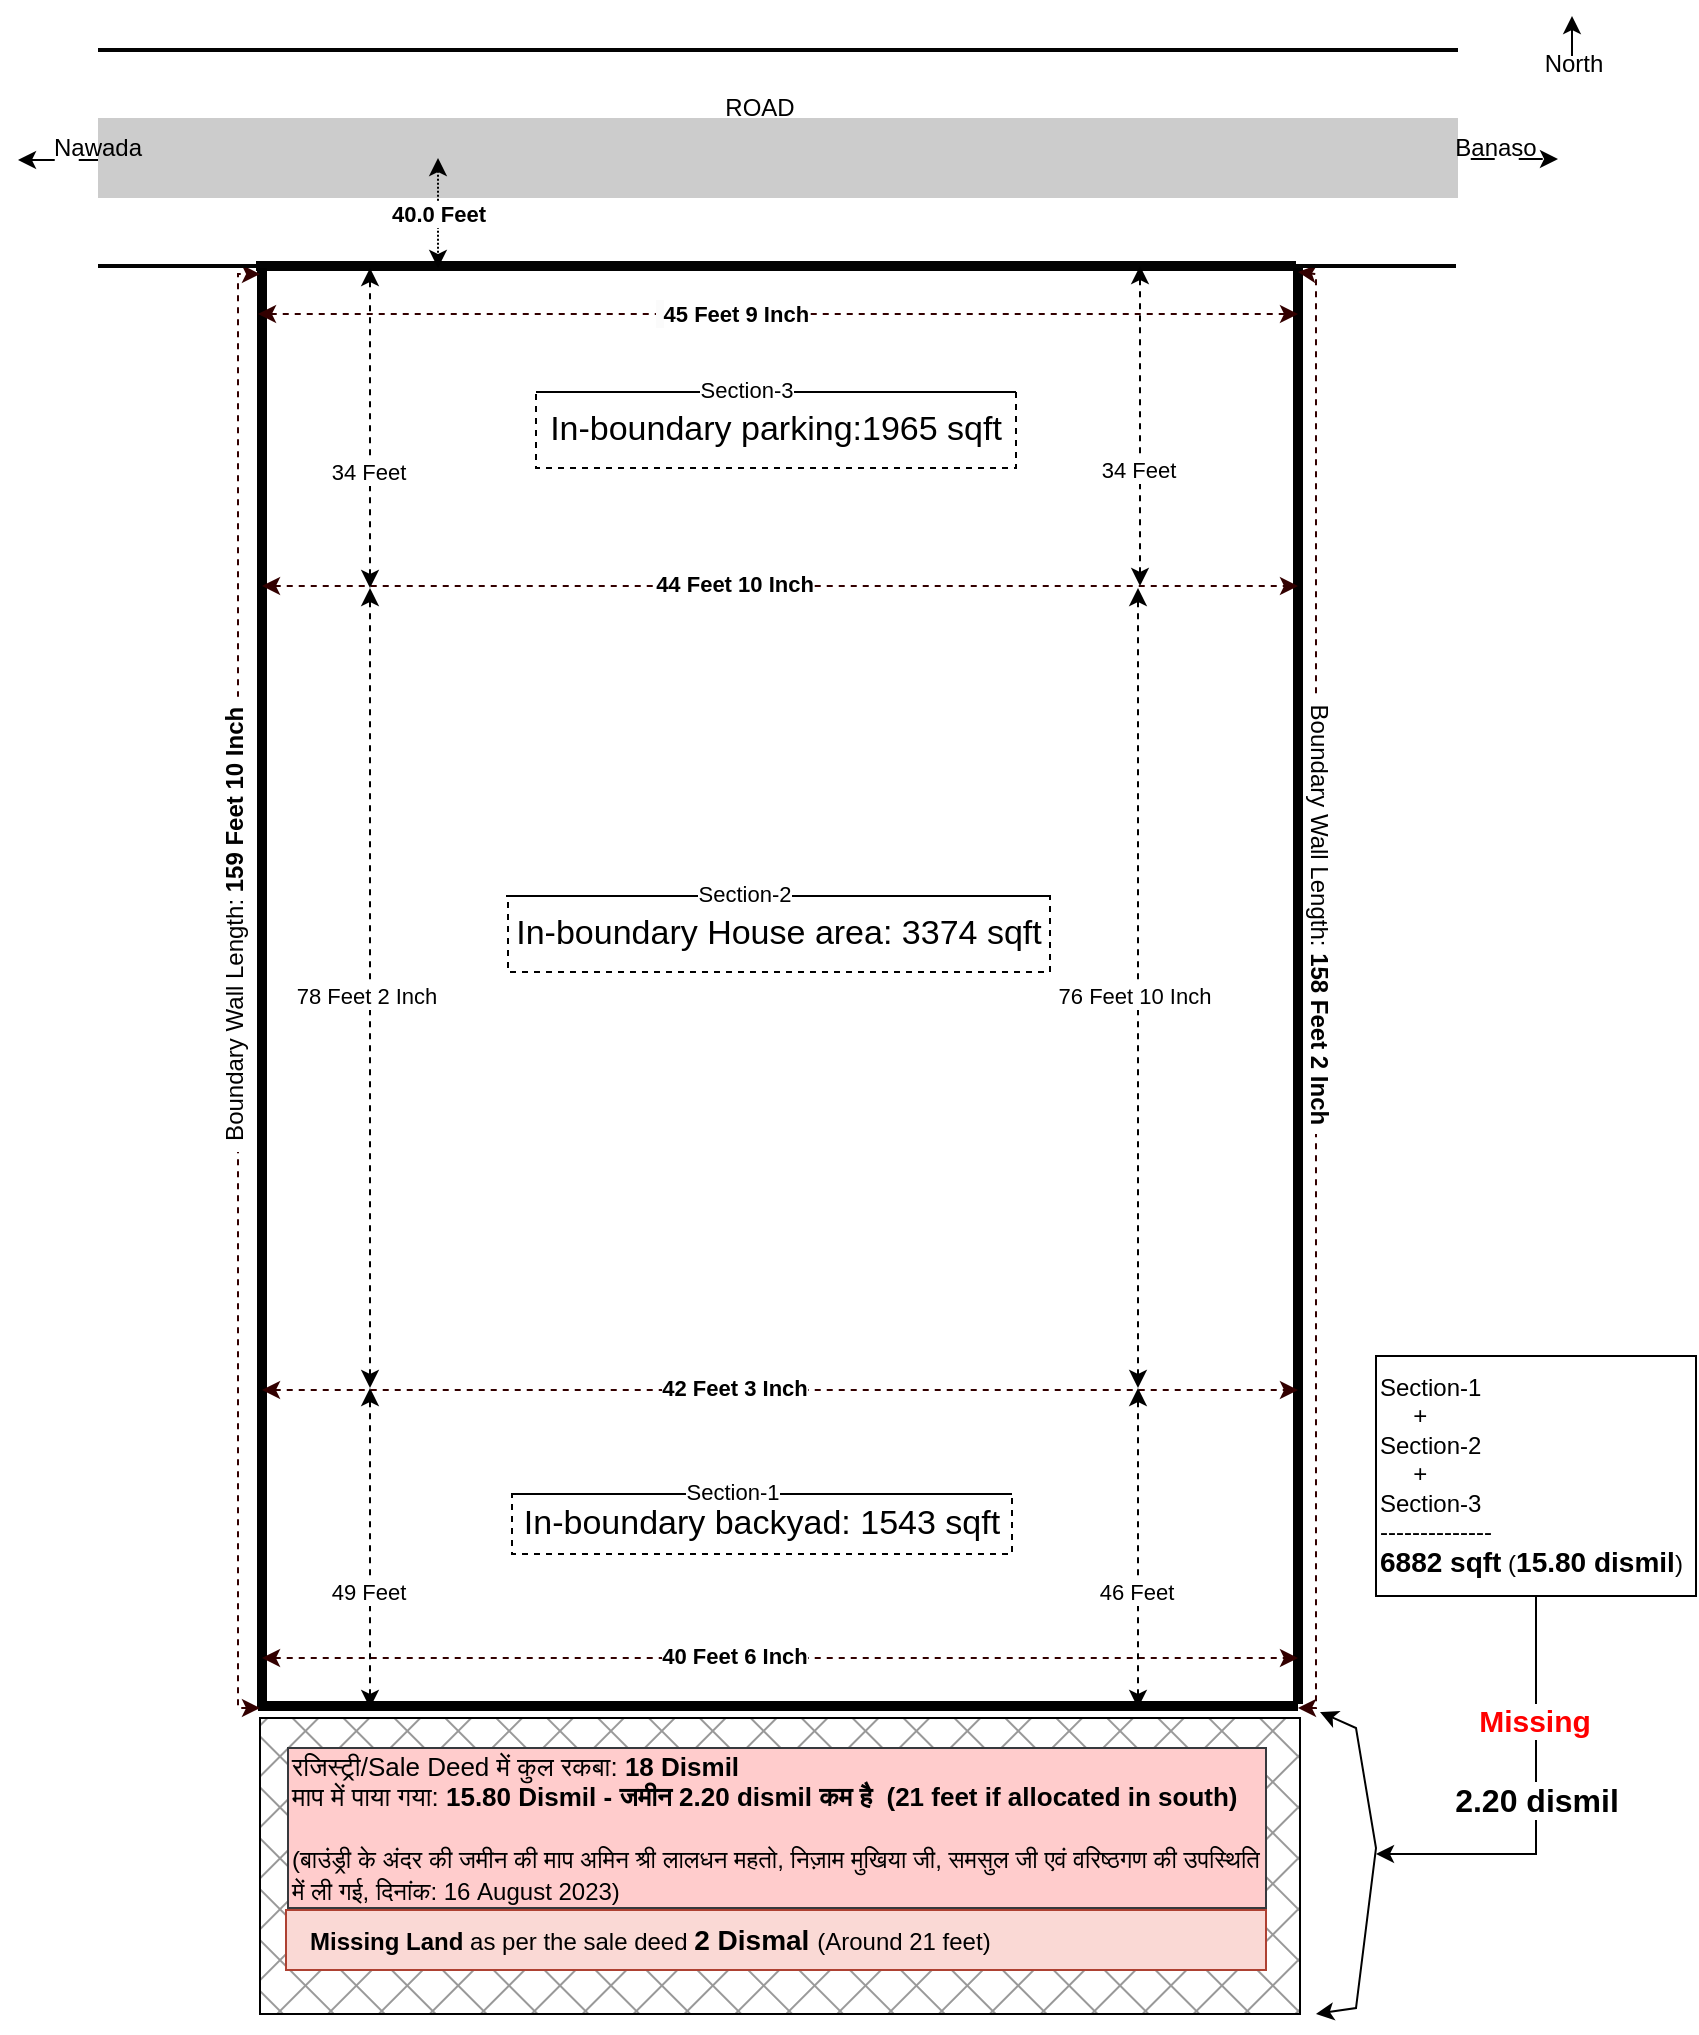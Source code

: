 <mxfile version="21.6.8" type="github">
  <diagram name="Page-1" id="Dkc9KShbpaWvhL2H0rqo">
    <mxGraphModel dx="2284" dy="2007" grid="1" gridSize="10" guides="1" tooltips="1" connect="1" arrows="1" fold="1" page="1" pageScale="1" pageWidth="850" pageHeight="1100" math="0" shadow="0">
      <root>
        <mxCell id="0" />
        <mxCell id="1" parent="0" />
        <mxCell id="ZM0QrDXeXai4huBHcrrM-75" value="" style="rounded=0;whiteSpace=wrap;html=1;fillStyle=cross-hatch;fillColor=#999999;" vertex="1" parent="1">
          <mxGeometry x="122" y="852" width="520" height="148" as="geometry" />
        </mxCell>
        <mxCell id="MJouJ_tBEHJUPLvAa8a3-21" value="" style="endArrow=classic;startArrow=classic;html=1;rounded=0;dashed=1;dashPattern=12 12;strokeWidth=1;strokeColor=default;fontStyle=0;endFill=1;" parent="1" edge="1">
          <mxGeometry width="50" height="50" relative="1" as="geometry">
            <mxPoint x="1" y="73" as="sourcePoint" />
            <mxPoint x="771" y="72.5" as="targetPoint" />
          </mxGeometry>
        </mxCell>
        <mxCell id="MJouJ_tBEHJUPLvAa8a3-11" value="" style="rounded=0;whiteSpace=wrap;html=1;fillColor=#CCCCCC;strokeColor=none;gradientColor=none;dashed=1;perimeterSpacing=0;" parent="1" vertex="1">
          <mxGeometry x="41" y="52" width="680" height="40" as="geometry" />
        </mxCell>
        <mxCell id="MJouJ_tBEHJUPLvAa8a3-1" value="" style="endArrow=none;html=1;rounded=0;strokeColor=#030303;strokeWidth=2;" parent="1" edge="1">
          <mxGeometry width="50" height="50" relative="1" as="geometry">
            <mxPoint x="41" y="18" as="sourcePoint" />
            <mxPoint x="721" y="18" as="targetPoint" />
          </mxGeometry>
        </mxCell>
        <mxCell id="MJouJ_tBEHJUPLvAa8a3-2" value="" style="endArrow=none;html=1;rounded=0;strokeColor=#030303;strokeWidth=5;" parent="1" edge="1">
          <mxGeometry width="50" height="50" relative="1" as="geometry">
            <mxPoint x="120" y="126" as="sourcePoint" />
            <mxPoint x="640" y="126" as="targetPoint" />
          </mxGeometry>
        </mxCell>
        <mxCell id="MJouJ_tBEHJUPLvAa8a3-5" value="Nawada" style="text;html=1;strokeColor=none;fillColor=none;align=center;verticalAlign=middle;whiteSpace=wrap;rounded=0;fontStyle=0" parent="1" vertex="1">
          <mxGeometry x="11" y="52" width="60" height="30" as="geometry" />
        </mxCell>
        <mxCell id="MJouJ_tBEHJUPLvAa8a3-6" value="Banaso" style="text;html=1;strokeColor=none;fillColor=none;align=center;verticalAlign=middle;whiteSpace=wrap;rounded=0;fontStyle=0" parent="1" vertex="1">
          <mxGeometry x="715" y="52" width="50" height="30" as="geometry" />
        </mxCell>
        <mxCell id="MJouJ_tBEHJUPLvAa8a3-7" style="edgeStyle=orthogonalEdgeStyle;rounded=0;orthogonalLoop=1;jettySize=auto;html=1;exitX=0.5;exitY=1;exitDx=0;exitDy=0;" parent="1" edge="1">
          <mxGeometry relative="1" as="geometry">
            <mxPoint x="737" y="82" as="sourcePoint" />
            <mxPoint x="737" y="82" as="targetPoint" />
          </mxGeometry>
        </mxCell>
        <mxCell id="MJouJ_tBEHJUPLvAa8a3-10" value="ROAD" style="text;html=1;align=center;verticalAlign=middle;whiteSpace=wrap;rounded=0;fillColor=none;strokeColor=none;" parent="1" vertex="1">
          <mxGeometry x="342" y="32" width="60" height="30" as="geometry" />
        </mxCell>
        <mxCell id="MJouJ_tBEHJUPLvAa8a3-12" style="edgeStyle=orthogonalEdgeStyle;rounded=0;orthogonalLoop=1;jettySize=auto;html=1;exitX=0.5;exitY=1;exitDx=0;exitDy=0;" parent="1" source="MJouJ_tBEHJUPLvAa8a3-11" target="MJouJ_tBEHJUPLvAa8a3-11" edge="1">
          <mxGeometry relative="1" as="geometry" />
        </mxCell>
        <mxCell id="MJouJ_tBEHJUPLvAa8a3-15" value="" style="endArrow=classic;startArrow=classic;html=1;rounded=0;" parent="1" target="MJouJ_tBEHJUPLvAa8a3-11" edge="1">
          <mxGeometry width="50" height="50" relative="1" as="geometry">
            <mxPoint x="41" y="71.5" as="sourcePoint" />
            <mxPoint x="421" y="71.5" as="targetPoint" />
          </mxGeometry>
        </mxCell>
        <mxCell id="MJouJ_tBEHJUPLvAa8a3-19" value="" style="endArrow=classic;html=1;rounded=0;startArrow=classic;startFill=1;dashed=1;dashPattern=1 1;" parent="1" edge="1">
          <mxGeometry relative="1" as="geometry">
            <mxPoint x="211" y="72" as="sourcePoint" />
            <mxPoint x="211" y="127" as="targetPoint" />
          </mxGeometry>
        </mxCell>
        <mxCell id="MJouJ_tBEHJUPLvAa8a3-20" value="40.0 Feet" style="edgeLabel;resizable=0;html=1;align=center;verticalAlign=middle;fontStyle=1" parent="MJouJ_tBEHJUPLvAa8a3-19" connectable="0" vertex="1">
          <mxGeometry relative="1" as="geometry" />
        </mxCell>
        <mxCell id="MJouJ_tBEHJUPLvAa8a3-24" value="" style="endArrow=none;html=1;rounded=0;strokeWidth=5;" parent="1" edge="1">
          <mxGeometry width="50" height="50" relative="1" as="geometry">
            <mxPoint x="123" y="847" as="sourcePoint" />
            <mxPoint x="123" y="127" as="targetPoint" />
          </mxGeometry>
        </mxCell>
        <mxCell id="MJouJ_tBEHJUPLvAa8a3-25" value="" style="endArrow=none;html=1;rounded=1;strokeWidth=5;" parent="1" edge="1">
          <mxGeometry width="50" height="50" relative="1" as="geometry">
            <mxPoint x="641" y="845" as="sourcePoint" />
            <mxPoint x="641" y="125" as="targetPoint" />
          </mxGeometry>
        </mxCell>
        <mxCell id="ZM0QrDXeXai4huBHcrrM-1" value="" style="endArrow=classic;startArrow=classic;html=1;rounded=0;strokeColor=#330000;startFill=1;endFill=1;dashed=1;" edge="1" parent="1">
          <mxGeometry width="50" height="50" relative="1" as="geometry">
            <mxPoint x="121" y="150" as="sourcePoint" />
            <mxPoint x="641" y="150" as="targetPoint" />
            <Array as="points">
              <mxPoint x="141" y="150" />
              <mxPoint x="190.5" y="150" />
              <mxPoint x="250.5" y="150" />
              <mxPoint x="380.5" y="150" />
              <mxPoint x="510.5" y="150" />
              <mxPoint x="621" y="150" />
            </Array>
          </mxGeometry>
        </mxCell>
        <mxCell id="ZM0QrDXeXai4huBHcrrM-3" value="&lt;span style=&quot;border-color: var(--border-color); font-size: 12px; background-color: rgb(251, 251, 251); font-weight: normal;&quot;&gt;&amp;nbsp;&lt;/span&gt;45 Feet 9 Inch" style="edgeLabel;html=1;align=center;verticalAlign=middle;resizable=0;points=[];fontStyle=1" vertex="1" connectable="0" parent="ZM0QrDXeXai4huBHcrrM-1">
          <mxGeometry x="-0.088" y="1" relative="1" as="geometry">
            <mxPoint y="1" as="offset" />
          </mxGeometry>
        </mxCell>
        <mxCell id="ZM0QrDXeXai4huBHcrrM-4" value="" style="endArrow=classic;startArrow=classic;html=1;rounded=0;strokeColor=#330000;startFill=1;endFill=1;dashed=1;" edge="1" parent="1">
          <mxGeometry width="50" height="50" relative="1" as="geometry">
            <mxPoint x="123" y="286" as="sourcePoint" />
            <mxPoint x="641" y="286" as="targetPoint" />
          </mxGeometry>
        </mxCell>
        <mxCell id="ZM0QrDXeXai4huBHcrrM-5" value="44 Feet 10 Inch" style="edgeLabel;html=1;align=center;verticalAlign=middle;resizable=0;points=[];fontStyle=1" vertex="1" connectable="0" parent="ZM0QrDXeXai4huBHcrrM-4">
          <mxGeometry x="-0.088" y="1" relative="1" as="geometry">
            <mxPoint as="offset" />
          </mxGeometry>
        </mxCell>
        <mxCell id="ZM0QrDXeXai4huBHcrrM-6" value="" style="endArrow=classic;startArrow=classic;html=1;rounded=0;strokeColor=#330000;startFill=1;endFill=1;dashed=1;" edge="1" parent="1">
          <mxGeometry width="50" height="50" relative="1" as="geometry">
            <mxPoint x="123" y="688" as="sourcePoint" />
            <mxPoint x="641" y="688" as="targetPoint" />
          </mxGeometry>
        </mxCell>
        <mxCell id="ZM0QrDXeXai4huBHcrrM-7" value="42 Feet 3 Inch" style="edgeLabel;html=1;align=center;verticalAlign=middle;resizable=0;points=[];fontStyle=1" vertex="1" connectable="0" parent="ZM0QrDXeXai4huBHcrrM-6">
          <mxGeometry x="-0.088" y="1" relative="1" as="geometry">
            <mxPoint as="offset" />
          </mxGeometry>
        </mxCell>
        <mxCell id="ZM0QrDXeXai4huBHcrrM-8" value="" style="endArrow=classic;startArrow=classic;html=1;rounded=0;strokeColor=#330000;startFill=1;endFill=1;dashed=1;" edge="1" parent="1">
          <mxGeometry width="50" height="50" relative="1" as="geometry">
            <mxPoint x="123" y="822" as="sourcePoint" />
            <mxPoint x="641" y="822" as="targetPoint" />
          </mxGeometry>
        </mxCell>
        <mxCell id="ZM0QrDXeXai4huBHcrrM-9" value="40 Feet 6 Inch" style="edgeLabel;html=1;align=center;verticalAlign=middle;resizable=0;points=[];fontStyle=1" vertex="1" connectable="0" parent="ZM0QrDXeXai4huBHcrrM-8">
          <mxGeometry x="-0.088" y="1" relative="1" as="geometry">
            <mxPoint as="offset" />
          </mxGeometry>
        </mxCell>
        <mxCell id="ZM0QrDXeXai4huBHcrrM-10" value="" style="endArrow=none;html=1;rounded=0;strokeWidth=5;" edge="1" parent="1">
          <mxGeometry width="50" height="50" relative="1" as="geometry">
            <mxPoint x="121" y="846" as="sourcePoint" />
            <mxPoint x="641" y="846" as="targetPoint" />
          </mxGeometry>
        </mxCell>
        <mxCell id="ZM0QrDXeXai4huBHcrrM-16" value="" style="endArrow=classic;startArrow=classic;html=1;rounded=0;strokeColor=#330000;dashed=1;" edge="1" parent="1">
          <mxGeometry width="50" height="50" relative="1" as="geometry">
            <mxPoint x="122" y="847" as="sourcePoint" />
            <mxPoint x="122" y="130" as="targetPoint" />
            <Array as="points">
              <mxPoint x="111" y="847" />
              <mxPoint x="111" y="130" />
            </Array>
          </mxGeometry>
        </mxCell>
        <mxCell id="ZM0QrDXeXai4huBHcrrM-17" value="&lt;span style=&quot;font-weight: 400;&quot;&gt;Boundary&lt;/span&gt;&lt;span style=&quot;font-weight: normal;&quot;&gt;&amp;nbsp;Wall Length: &lt;/span&gt;159 Feet 10 Inch" style="text;html=1;strokeColor=none;fillColor=default;align=center;verticalAlign=middle;whiteSpace=wrap;rounded=0;rotation=-90;fontStyle=1" vertex="1" parent="1">
          <mxGeometry x="-4.08" y="451.49" width="227.62" height="7.41" as="geometry" />
        </mxCell>
        <mxCell id="ZM0QrDXeXai4huBHcrrM-18" value="" style="endArrow=classic;startArrow=classic;html=1;rounded=0;dashed=1;" edge="1" parent="1">
          <mxGeometry width="50" height="50" relative="1" as="geometry">
            <mxPoint x="177" y="287" as="sourcePoint" />
            <mxPoint x="177" y="127" as="targetPoint" />
          </mxGeometry>
        </mxCell>
        <mxCell id="ZM0QrDXeXai4huBHcrrM-20" value="34 Feet" style="edgeLabel;html=1;align=center;verticalAlign=middle;resizable=0;points=[];" vertex="1" connectable="0" parent="ZM0QrDXeXai4huBHcrrM-18">
          <mxGeometry x="-0.275" y="1" relative="1" as="geometry">
            <mxPoint as="offset" />
          </mxGeometry>
        </mxCell>
        <mxCell id="ZM0QrDXeXai4huBHcrrM-21" value="" style="endArrow=classic;startArrow=classic;html=1;rounded=0;dashed=1;" edge="1" parent="1">
          <mxGeometry width="50" height="50" relative="1" as="geometry">
            <mxPoint x="562" y="286" as="sourcePoint" />
            <mxPoint x="562" y="126" as="targetPoint" />
          </mxGeometry>
        </mxCell>
        <mxCell id="ZM0QrDXeXai4huBHcrrM-22" value="34 Feet" style="edgeLabel;html=1;align=center;verticalAlign=middle;resizable=0;points=[];" vertex="1" connectable="0" parent="ZM0QrDXeXai4huBHcrrM-21">
          <mxGeometry x="-0.275" y="1" relative="1" as="geometry">
            <mxPoint as="offset" />
          </mxGeometry>
        </mxCell>
        <mxCell id="ZM0QrDXeXai4huBHcrrM-23" value="" style="endArrow=classic;startArrow=classic;html=1;rounded=0;dashed=1;strokeColor=#000000;" edge="1" parent="1">
          <mxGeometry width="50" height="50" relative="1" as="geometry">
            <mxPoint x="177" y="687" as="sourcePoint" />
            <mxPoint x="177" y="287" as="targetPoint" />
            <Array as="points">
              <mxPoint x="177" y="397" />
            </Array>
          </mxGeometry>
        </mxCell>
        <mxCell id="ZM0QrDXeXai4huBHcrrM-24" value="78 Feet 2 Inch" style="edgeLabel;html=1;align=center;verticalAlign=middle;resizable=0;points=[];" vertex="1" connectable="0" parent="ZM0QrDXeXai4huBHcrrM-23">
          <mxGeometry x="-0.02" y="2" relative="1" as="geometry">
            <mxPoint as="offset" />
          </mxGeometry>
        </mxCell>
        <mxCell id="ZM0QrDXeXai4huBHcrrM-25" value="" style="endArrow=classic;startArrow=classic;html=1;rounded=0;dashed=1;strokeColor=#000000;" edge="1" parent="1">
          <mxGeometry width="50" height="50" relative="1" as="geometry">
            <mxPoint x="561" y="687" as="sourcePoint" />
            <mxPoint x="561" y="287" as="targetPoint" />
            <Array as="points">
              <mxPoint x="561" y="397" />
            </Array>
          </mxGeometry>
        </mxCell>
        <mxCell id="ZM0QrDXeXai4huBHcrrM-26" value="76 Feet 10 Inch" style="edgeLabel;html=1;align=center;verticalAlign=middle;resizable=0;points=[];" vertex="1" connectable="0" parent="ZM0QrDXeXai4huBHcrrM-25">
          <mxGeometry x="-0.02" y="2" relative="1" as="geometry">
            <mxPoint as="offset" />
          </mxGeometry>
        </mxCell>
        <mxCell id="ZM0QrDXeXai4huBHcrrM-27" value="" style="endArrow=classic;startArrow=classic;html=1;rounded=0;dashed=1;" edge="1" parent="1">
          <mxGeometry width="50" height="50" relative="1" as="geometry">
            <mxPoint x="177" y="847" as="sourcePoint" />
            <mxPoint x="177" y="687" as="targetPoint" />
          </mxGeometry>
        </mxCell>
        <mxCell id="ZM0QrDXeXai4huBHcrrM-28" value="49 Feet" style="edgeLabel;html=1;align=center;verticalAlign=middle;resizable=0;points=[];" vertex="1" connectable="0" parent="ZM0QrDXeXai4huBHcrrM-27">
          <mxGeometry x="-0.275" y="1" relative="1" as="geometry">
            <mxPoint as="offset" />
          </mxGeometry>
        </mxCell>
        <mxCell id="ZM0QrDXeXai4huBHcrrM-29" value="" style="endArrow=classic;startArrow=classic;html=1;rounded=0;dashed=1;" edge="1" parent="1">
          <mxGeometry width="50" height="50" relative="1" as="geometry">
            <mxPoint x="561" y="847" as="sourcePoint" />
            <mxPoint x="561" y="687" as="targetPoint" />
          </mxGeometry>
        </mxCell>
        <mxCell id="ZM0QrDXeXai4huBHcrrM-30" value="46 Feet" style="edgeLabel;html=1;align=center;verticalAlign=middle;resizable=0;points=[];" vertex="1" connectable="0" parent="ZM0QrDXeXai4huBHcrrM-29">
          <mxGeometry x="-0.275" y="1" relative="1" as="geometry">
            <mxPoint as="offset" />
          </mxGeometry>
        </mxCell>
        <mxCell id="ZM0QrDXeXai4huBHcrrM-31" value="" style="endArrow=classic;startArrow=classic;html=1;rounded=0;strokeColor=#330000;dashed=1;" edge="1" parent="1">
          <mxGeometry width="50" height="50" relative="1" as="geometry">
            <mxPoint x="641" y="847" as="sourcePoint" />
            <mxPoint x="641" y="129" as="targetPoint" />
            <Array as="points">
              <mxPoint x="650" y="847" />
              <mxPoint x="650" y="130" />
            </Array>
          </mxGeometry>
        </mxCell>
        <mxCell id="ZM0QrDXeXai4huBHcrrM-32" value="&lt;span style=&quot;font-weight: normal;&quot;&gt;Boundary Wall Length:&lt;/span&gt; 158 Feet 2 Inch" style="text;html=1;strokeColor=none;fillColor=default;align=center;verticalAlign=middle;whiteSpace=wrap;rounded=0;rotation=90;fontStyle=1" vertex="1" parent="1">
          <mxGeometry x="541.69" y="446.44" width="219.38" height="7.75" as="geometry" />
        </mxCell>
        <mxCell id="ZM0QrDXeXai4huBHcrrM-54" value="&lt;span style=&quot;background-color: initial;&quot;&gt;रजिस्ट्री/Sale Deed में कुल रकबा: &lt;/span&gt;&lt;b style=&quot;background-color: initial;&quot;&gt;18 Dismil&lt;/b&gt;&lt;span style=&quot;background-color: initial;&quot;&gt;&amp;nbsp; &amp;nbsp; &amp;nbsp; &amp;nbsp;&lt;/span&gt;&lt;br&gt;&lt;span style=&quot;background-color: initial;&quot;&gt;माप में पाया गया:&amp;nbsp;&lt;/span&gt;&lt;b style=&quot;background-color: initial;&quot;&gt;15.80&amp;nbsp;&lt;/b&gt;&lt;b style=&quot;background-color: initial;&quot;&gt;Dismil&lt;/b&gt;&lt;b style=&quot;background-color: initial;&quot;&gt;&amp;nbsp;-&amp;nbsp;&lt;/b&gt;&lt;b&gt;जमीन 2.20 dismil कम है&amp;nbsp; (21 feet if allocated in south)&lt;/b&gt;&lt;br&gt;&lt;br&gt;&lt;div style=&quot;&quot;&gt;&lt;font style=&quot;font-size: 12px;&quot;&gt;(बाउंड्री के अंदर की जमीन की माप अमिन श्री लालधन महतो, निज़ाम मुखिया जी, समसुल जी एवं वरिष्ठगण की उपस्थिति में ली गई, दिनांक: 16 August 2023)&lt;/font&gt;&lt;/div&gt;" style="text;html=1;align=left;verticalAlign=middle;whiteSpace=wrap;rounded=0;strokeColor=#36393d;fillColor=#ffcccc;fontSize=13;" vertex="1" parent="1">
          <mxGeometry x="136" y="867" width="489" height="80" as="geometry" />
        </mxCell>
        <mxCell id="ZM0QrDXeXai4huBHcrrM-55" value="In-boundary parking:1965 sqft" style="text;html=1;strokeColor=default;fillColor=none;align=center;verticalAlign=middle;whiteSpace=wrap;rounded=0;strokeWidth=1;fontSize=17;labelBorderColor=none;dashed=1;" vertex="1" parent="1">
          <mxGeometry x="260" y="189" width="240" height="38" as="geometry" />
        </mxCell>
        <mxCell id="ZM0QrDXeXai4huBHcrrM-57" value="" style="endArrow=classic;html=1;rounded=0;" edge="1" parent="1">
          <mxGeometry width="50" height="50" relative="1" as="geometry">
            <mxPoint x="778" y="21" as="sourcePoint" />
            <mxPoint x="778" y="1" as="targetPoint" />
          </mxGeometry>
        </mxCell>
        <mxCell id="ZM0QrDXeXai4huBHcrrM-58" value="North" style="text;html=1;strokeColor=none;fillColor=none;align=center;verticalAlign=middle;whiteSpace=wrap;rounded=0;" vertex="1" parent="1">
          <mxGeometry x="749" y="15" width="60" height="20" as="geometry" />
        </mxCell>
        <mxCell id="ZM0QrDXeXai4huBHcrrM-60" value="In-boundary backyad: 1543 sqft" style="text;html=1;strokeColor=default;fillColor=none;align=center;verticalAlign=middle;whiteSpace=wrap;rounded=0;strokeWidth=1;fontSize=17;labelBorderColor=none;dashed=1;" vertex="1" parent="1">
          <mxGeometry x="248" y="740" width="250" height="30" as="geometry" />
        </mxCell>
        <mxCell id="ZM0QrDXeXai4huBHcrrM-62" value="In-boundary House area: 3374 sqft" style="text;html=1;strokeColor=default;fillColor=none;align=center;verticalAlign=middle;whiteSpace=wrap;rounded=0;strokeWidth=1;fontSize=17;labelBorderColor=none;dashed=1;" vertex="1" parent="1">
          <mxGeometry x="246" y="441" width="271" height="38" as="geometry" />
        </mxCell>
        <mxCell id="ZM0QrDXeXai4huBHcrrM-66" value="" style="endArrow=none;html=1;strokeColor=#030303;strokeWidth=2;curved=1;" edge="1" parent="1">
          <mxGeometry width="50" height="50" relative="1" as="geometry">
            <mxPoint x="590" y="126" as="sourcePoint" />
            <mxPoint x="720" y="126" as="targetPoint" />
          </mxGeometry>
        </mxCell>
        <mxCell id="ZM0QrDXeXai4huBHcrrM-67" value="" style="endArrow=none;html=1;rounded=0;strokeColor=#030303;strokeWidth=2;" edge="1" parent="1">
          <mxGeometry width="50" height="50" relative="1" as="geometry">
            <mxPoint x="41" y="126" as="sourcePoint" />
            <mxPoint x="131" y="126" as="targetPoint" />
          </mxGeometry>
        </mxCell>
        <mxCell id="ZM0QrDXeXai4huBHcrrM-74" value="&amp;nbsp; &amp;nbsp;&lt;b&gt;Missing Land&lt;/b&gt; as per the sale deed &lt;b&gt;&lt;font style=&quot;font-size: 14px;&quot;&gt;2 Dismal &lt;/font&gt;&lt;/b&gt;(Around 21 feet)" style="text;whiteSpace=wrap;html=1;fillColor=#fad9d5;strokeColor=#ae4132;" vertex="1" parent="1">
          <mxGeometry x="135" y="948" width="490" height="30" as="geometry" />
        </mxCell>
        <mxCell id="ZM0QrDXeXai4huBHcrrM-76" value="" style="endArrow=classic;startArrow=classic;html=1;rounded=0;entryX=1;entryY=0;entryDx=0;entryDy=0;" edge="1" parent="1">
          <mxGeometry width="50" height="50" relative="1" as="geometry">
            <mxPoint x="650" y="1000" as="sourcePoint" />
            <mxPoint x="652" y="849" as="targetPoint" />
            <Array as="points">
              <mxPoint x="670" y="997" />
              <mxPoint x="680" y="917" />
              <mxPoint x="670" y="857" />
            </Array>
          </mxGeometry>
        </mxCell>
        <mxCell id="ZM0QrDXeXai4huBHcrrM-80" value="" style="endArrow=none;html=1;rounded=0;entryX=1;entryY=0;entryDx=0;entryDy=0;" edge="1" parent="1" target="ZM0QrDXeXai4huBHcrrM-55">
          <mxGeometry width="50" height="50" relative="1" as="geometry">
            <mxPoint x="260" y="189" as="sourcePoint" />
            <mxPoint x="320" y="169" as="targetPoint" />
          </mxGeometry>
        </mxCell>
        <mxCell id="ZM0QrDXeXai4huBHcrrM-81" value="Section-3" style="edgeLabel;html=1;align=center;verticalAlign=middle;resizable=0;points=[];" vertex="1" connectable="0" parent="ZM0QrDXeXai4huBHcrrM-80">
          <mxGeometry x="-0.125" y="1" relative="1" as="geometry">
            <mxPoint as="offset" />
          </mxGeometry>
        </mxCell>
        <mxCell id="ZM0QrDXeXai4huBHcrrM-82" value="" style="endArrow=none;html=1;rounded=0;entryX=1;entryY=0;entryDx=0;entryDy=0;" edge="1" parent="1" target="ZM0QrDXeXai4huBHcrrM-62">
          <mxGeometry width="50" height="50" relative="1" as="geometry">
            <mxPoint x="245" y="441" as="sourcePoint" />
            <mxPoint x="485" y="441" as="targetPoint" />
          </mxGeometry>
        </mxCell>
        <mxCell id="ZM0QrDXeXai4huBHcrrM-83" value="Section-2" style="edgeLabel;html=1;align=center;verticalAlign=middle;resizable=0;points=[];" vertex="1" connectable="0" parent="ZM0QrDXeXai4huBHcrrM-82">
          <mxGeometry x="-0.125" y="1" relative="1" as="geometry">
            <mxPoint as="offset" />
          </mxGeometry>
        </mxCell>
        <mxCell id="ZM0QrDXeXai4huBHcrrM-84" value="" style="endArrow=none;html=1;rounded=0;entryX=1;entryY=0;entryDx=0;entryDy=0;" edge="1" parent="1" target="ZM0QrDXeXai4huBHcrrM-60">
          <mxGeometry width="50" height="50" relative="1" as="geometry">
            <mxPoint x="249" y="740" as="sourcePoint" />
            <mxPoint x="489" y="740" as="targetPoint" />
          </mxGeometry>
        </mxCell>
        <mxCell id="ZM0QrDXeXai4huBHcrrM-85" value="Section-1" style="edgeLabel;html=1;align=center;verticalAlign=middle;resizable=0;points=[];" vertex="1" connectable="0" parent="ZM0QrDXeXai4huBHcrrM-84">
          <mxGeometry x="-0.125" y="1" relative="1" as="geometry">
            <mxPoint as="offset" />
          </mxGeometry>
        </mxCell>
        <mxCell id="ZM0QrDXeXai4huBHcrrM-89" value="" style="edgeStyle=orthogonalEdgeStyle;rounded=0;orthogonalLoop=1;jettySize=auto;html=1;" edge="1" parent="1">
          <mxGeometry relative="1" as="geometry">
            <mxPoint x="760" y="781" as="sourcePoint" />
            <mxPoint x="680" y="920" as="targetPoint" />
            <Array as="points">
              <mxPoint x="760" y="920" />
            </Array>
          </mxGeometry>
        </mxCell>
        <mxCell id="ZM0QrDXeXai4huBHcrrM-90" value="Missing" style="edgeLabel;html=1;align=center;verticalAlign=middle;resizable=0;points=[];fontStyle=1;fontColor=#FF0000;fontSize=15;" vertex="1" connectable="0" parent="ZM0QrDXeXai4huBHcrrM-89">
          <mxGeometry x="-0.348" y="-1" relative="1" as="geometry">
            <mxPoint as="offset" />
          </mxGeometry>
        </mxCell>
        <mxCell id="ZM0QrDXeXai4huBHcrrM-93" value="&lt;font style=&quot;font-size: 16px;&quot;&gt;&lt;b&gt;&amp;nbsp;2.20 dismil&amp;nbsp;&lt;/b&gt;&lt;/font&gt;" style="edgeLabel;html=1;align=center;verticalAlign=middle;resizable=0;points=[];" vertex="1" connectable="0" parent="ZM0QrDXeXai4huBHcrrM-89">
          <mxGeometry x="0.02" relative="1" as="geometry">
            <mxPoint as="offset" />
          </mxGeometry>
        </mxCell>
        <mxCell id="ZM0QrDXeXai4huBHcrrM-86" value="Section-1&amp;nbsp;&lt;br&gt;&amp;nbsp; &amp;nbsp; &amp;nbsp;+&lt;br&gt;Section-2&lt;br&gt;&amp;nbsp; &amp;nbsp; &amp;nbsp;+&lt;br&gt;Section-3&lt;br&gt;--------------&lt;br&gt;&lt;font style=&quot;font-size: 14px;&quot;&gt;&lt;b&gt;6882 sqft&lt;/b&gt;&lt;/font&gt; (&lt;b&gt;&lt;font style=&quot;font-size: 14px;&quot;&gt;15.80 dismil&lt;/font&gt;&lt;/b&gt;)" style="text;html=1;strokeColor=default;fillColor=default;align=left;verticalAlign=middle;whiteSpace=wrap;rounded=0;fontStyle=0" vertex="1" parent="1">
          <mxGeometry x="680" y="671" width="160" height="120" as="geometry" />
        </mxCell>
      </root>
    </mxGraphModel>
  </diagram>
</mxfile>
